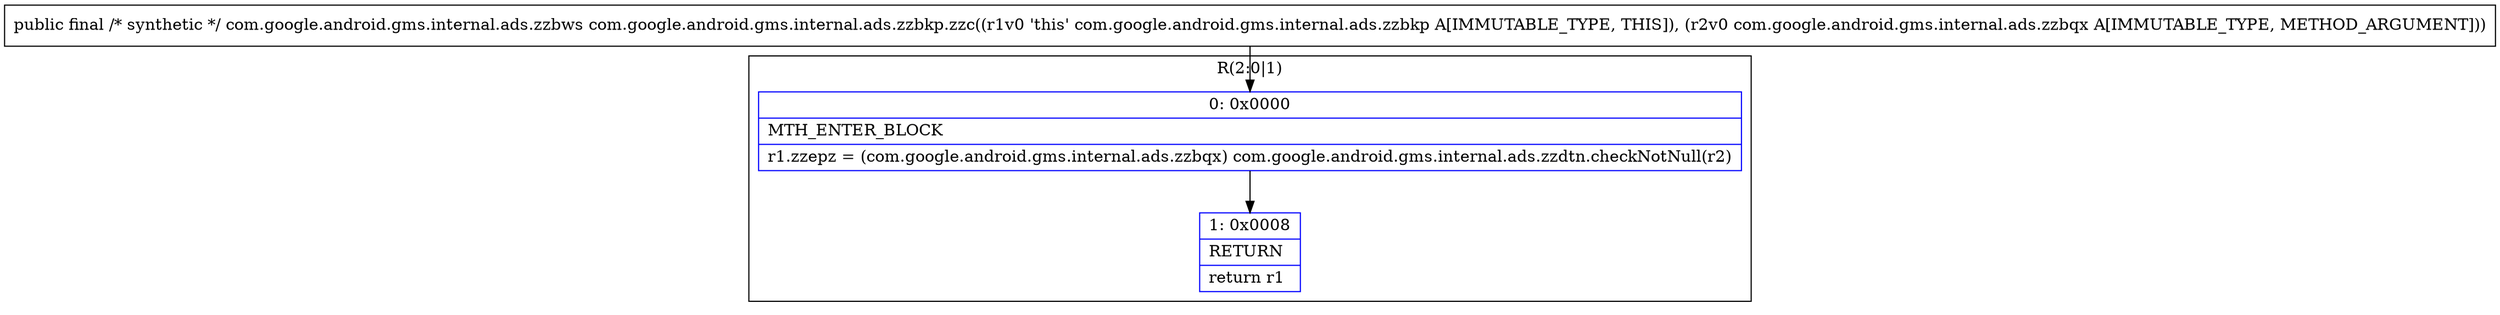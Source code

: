 digraph "CFG forcom.google.android.gms.internal.ads.zzbkp.zzc(Lcom\/google\/android\/gms\/internal\/ads\/zzbqx;)Lcom\/google\/android\/gms\/internal\/ads\/zzbws;" {
subgraph cluster_Region_1962243591 {
label = "R(2:0|1)";
node [shape=record,color=blue];
Node_0 [shape=record,label="{0\:\ 0x0000|MTH_ENTER_BLOCK\l|r1.zzepz = (com.google.android.gms.internal.ads.zzbqx) com.google.android.gms.internal.ads.zzdtn.checkNotNull(r2)\l}"];
Node_1 [shape=record,label="{1\:\ 0x0008|RETURN\l|return r1\l}"];
}
MethodNode[shape=record,label="{public final \/* synthetic *\/ com.google.android.gms.internal.ads.zzbws com.google.android.gms.internal.ads.zzbkp.zzc((r1v0 'this' com.google.android.gms.internal.ads.zzbkp A[IMMUTABLE_TYPE, THIS]), (r2v0 com.google.android.gms.internal.ads.zzbqx A[IMMUTABLE_TYPE, METHOD_ARGUMENT])) }"];
MethodNode -> Node_0;
Node_0 -> Node_1;
}

